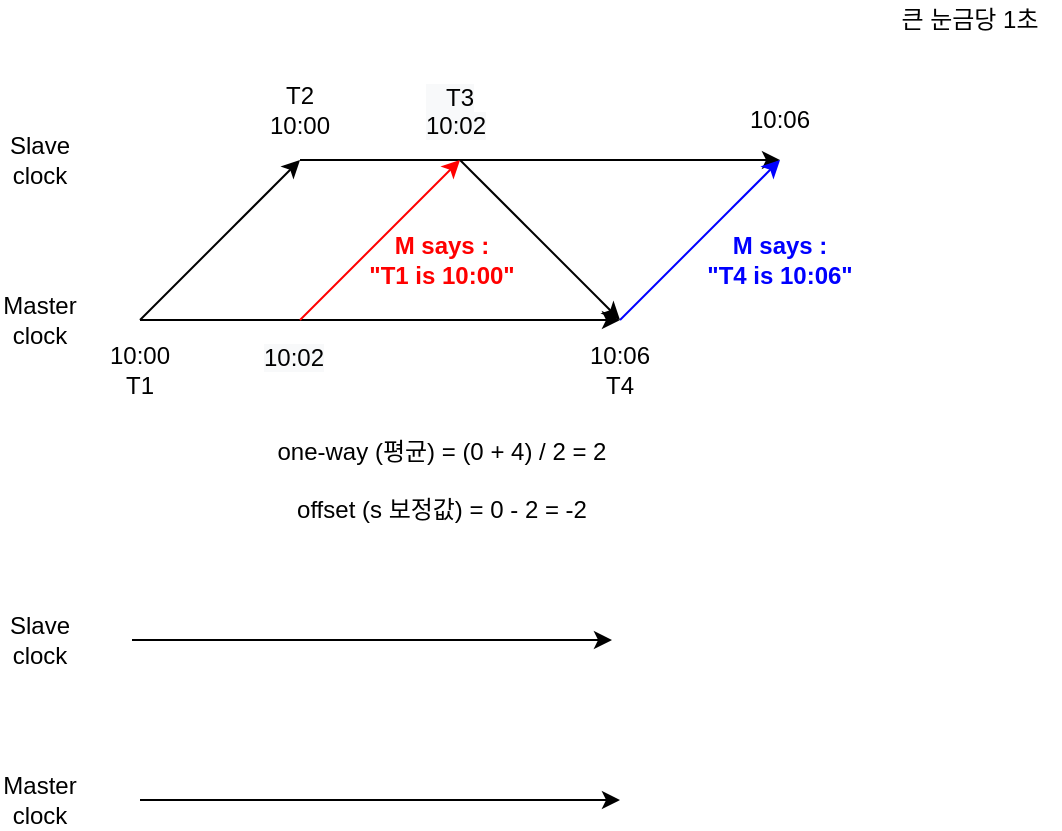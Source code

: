 <mxfile version="14.6.13" type="device"><diagram id="1G_0OKYX57y6i_F3P9Qh" name="페이지-1"><mxGraphModel dx="768" dy="482" grid="1" gridSize="10" guides="1" tooltips="1" connect="1" arrows="1" fold="1" page="1" pageScale="1" pageWidth="827" pageHeight="1169" math="0" shadow="0"><root><mxCell id="0"/><mxCell id="1" parent="0"/><mxCell id="Bbq57pfcXaRn1iT8yfsT-1" value="" style="endArrow=classic;html=1;" edge="1" parent="1"><mxGeometry width="50" height="50" relative="1" as="geometry"><mxPoint x="200" y="200" as="sourcePoint"/><mxPoint x="440" y="200" as="targetPoint"/></mxGeometry></mxCell><mxCell id="Bbq57pfcXaRn1iT8yfsT-2" value="" style="endArrow=classic;html=1;" edge="1" parent="1"><mxGeometry width="50" height="50" relative="1" as="geometry"><mxPoint x="280" y="120" as="sourcePoint"/><mxPoint x="520" y="120" as="targetPoint"/></mxGeometry></mxCell><mxCell id="Bbq57pfcXaRn1iT8yfsT-3" value="큰 눈금당 1초" style="text;html=1;strokeColor=none;fillColor=none;align=center;verticalAlign=middle;whiteSpace=wrap;rounded=0;" vertex="1" parent="1"><mxGeometry x="570" y="40" width="90" height="20" as="geometry"/></mxCell><mxCell id="Bbq57pfcXaRn1iT8yfsT-4" value="" style="endArrow=classic;html=1;" edge="1" parent="1"><mxGeometry width="50" height="50" relative="1" as="geometry"><mxPoint x="200" y="200" as="sourcePoint"/><mxPoint x="280" y="120" as="targetPoint"/></mxGeometry></mxCell><mxCell id="Bbq57pfcXaRn1iT8yfsT-5" value="" style="endArrow=classic;html=1;fillColor=#f8cecc;strokeColor=#FF0000;" edge="1" parent="1"><mxGeometry width="50" height="50" relative="1" as="geometry"><mxPoint x="280" y="200" as="sourcePoint"/><mxPoint x="360" y="120" as="targetPoint"/></mxGeometry></mxCell><mxCell id="Bbq57pfcXaRn1iT8yfsT-6" value="" style="endArrow=classic;html=1;strokeColor=#0000FF;" edge="1" parent="1"><mxGeometry width="50" height="50" relative="1" as="geometry"><mxPoint x="440" y="200" as="sourcePoint"/><mxPoint x="520" y="120" as="targetPoint"/></mxGeometry></mxCell><mxCell id="Bbq57pfcXaRn1iT8yfsT-7" value="" style="endArrow=classic;html=1;" edge="1" parent="1"><mxGeometry width="50" height="50" relative="1" as="geometry"><mxPoint x="360" y="120" as="sourcePoint"/><mxPoint x="440" y="200" as="targetPoint"/></mxGeometry></mxCell><mxCell id="Bbq57pfcXaRn1iT8yfsT-8" value="10:00&lt;br&gt;T1" style="text;html=1;strokeColor=none;fillColor=none;align=center;verticalAlign=middle;whiteSpace=wrap;rounded=0;" vertex="1" parent="1"><mxGeometry x="180" y="215" width="40" height="20" as="geometry"/></mxCell><mxCell id="Bbq57pfcXaRn1iT8yfsT-9" value="Master clock" style="text;html=1;strokeColor=none;fillColor=none;align=center;verticalAlign=middle;whiteSpace=wrap;rounded=0;" vertex="1" parent="1"><mxGeometry x="130" y="190" width="40" height="20" as="geometry"/></mxCell><mxCell id="Bbq57pfcXaRn1iT8yfsT-10" value="Slave&lt;br&gt;clock" style="text;html=1;strokeColor=none;fillColor=none;align=center;verticalAlign=middle;whiteSpace=wrap;rounded=0;" vertex="1" parent="1"><mxGeometry x="130" y="110" width="40" height="20" as="geometry"/></mxCell><mxCell id="Bbq57pfcXaRn1iT8yfsT-11" value="T2&lt;br&gt;10:00" style="text;html=1;strokeColor=none;fillColor=none;align=center;verticalAlign=middle;whiteSpace=wrap;rounded=0;" vertex="1" parent="1"><mxGeometry x="260" y="85" width="40" height="20" as="geometry"/></mxCell><mxCell id="Bbq57pfcXaRn1iT8yfsT-12" value="10:06" style="text;html=1;strokeColor=none;fillColor=none;align=center;verticalAlign=middle;whiteSpace=wrap;rounded=0;" vertex="1" parent="1"><mxGeometry x="500" y="90" width="40" height="20" as="geometry"/></mxCell><mxCell id="Bbq57pfcXaRn1iT8yfsT-13" value="10:06&lt;br&gt;T4" style="text;html=1;strokeColor=none;fillColor=none;align=center;verticalAlign=middle;whiteSpace=wrap;rounded=0;" vertex="1" parent="1"><mxGeometry x="420" y="215" width="40" height="20" as="geometry"/></mxCell><mxCell id="Bbq57pfcXaRn1iT8yfsT-14" value="&lt;span style=&quot;color: rgb(0 , 0 , 0) ; font-family: &amp;#34;helvetica&amp;#34; ; font-size: 12px ; font-style: normal ; font-weight: 400 ; letter-spacing: normal ; text-align: center ; text-indent: 0px ; text-transform: none ; word-spacing: 0px ; background-color: rgb(248 , 249 , 250) ; display: inline ; float: none&quot;&gt;10:02&lt;/span&gt;" style="text;whiteSpace=wrap;html=1;" vertex="1" parent="1"><mxGeometry x="260" y="205" width="60" height="30" as="geometry"/></mxCell><mxCell id="Bbq57pfcXaRn1iT8yfsT-15" value="&lt;span style=&quot;color: rgb(0 , 0 , 0) ; font-family: &amp;#34;helvetica&amp;#34; ; font-size: 12px ; font-style: normal ; font-weight: 400 ; letter-spacing: normal ; text-align: center ; text-indent: 0px ; text-transform: none ; word-spacing: 0px ; background-color: rgb(248 , 249 , 250) ; display: inline ; float: none&quot;&gt;&amp;nbsp; &amp;nbsp;T3&lt;br&gt;10:02&lt;/span&gt;" style="text;whiteSpace=wrap;html=1;" vertex="1" parent="1"><mxGeometry x="341" y="75" width="60" height="30" as="geometry"/></mxCell><mxCell id="Bbq57pfcXaRn1iT8yfsT-18" value="&lt;b&gt;&lt;font color=&quot;#ff0000&quot;&gt;M says : &lt;br&gt;&quot;T1 is 10:00&quot;&lt;/font&gt;&lt;/b&gt;" style="text;html=1;strokeColor=none;fillColor=none;align=center;verticalAlign=middle;whiteSpace=wrap;rounded=0;" vertex="1" parent="1"><mxGeometry x="301" y="160" width="100" height="20" as="geometry"/></mxCell><mxCell id="Bbq57pfcXaRn1iT8yfsT-19" value="&lt;b&gt;&lt;font color=&quot;#0000ff&quot;&gt;M says : &lt;br&gt;&quot;T4 is 10:06&quot;&lt;/font&gt;&lt;/b&gt;" style="text;html=1;strokeColor=none;fillColor=none;align=center;verticalAlign=middle;whiteSpace=wrap;rounded=0;" vertex="1" parent="1"><mxGeometry x="470" y="160" width="100" height="20" as="geometry"/></mxCell><mxCell id="Bbq57pfcXaRn1iT8yfsT-21" value="one-way (평균) = (0 + 4) / 2 = 2&lt;br&gt;&lt;br&gt;offset (s 보정값) = 0 - 2 = -2" style="text;html=1;strokeColor=none;fillColor=none;align=center;verticalAlign=middle;whiteSpace=wrap;rounded=0;" vertex="1" parent="1"><mxGeometry x="266" y="270" width="170" height="20" as="geometry"/></mxCell><mxCell id="Bbq57pfcXaRn1iT8yfsT-22" value="" style="endArrow=classic;html=1;" edge="1" parent="1"><mxGeometry width="50" height="50" relative="1" as="geometry"><mxPoint x="200" y="440" as="sourcePoint"/><mxPoint x="440" y="440" as="targetPoint"/></mxGeometry></mxCell><mxCell id="Bbq57pfcXaRn1iT8yfsT-23" value="" style="endArrow=classic;html=1;" edge="1" parent="1"><mxGeometry width="50" height="50" relative="1" as="geometry"><mxPoint x="196" y="360" as="sourcePoint"/><mxPoint x="436" y="360" as="targetPoint"/></mxGeometry></mxCell><mxCell id="Bbq57pfcXaRn1iT8yfsT-24" value="Master clock" style="text;html=1;strokeColor=none;fillColor=none;align=center;verticalAlign=middle;whiteSpace=wrap;rounded=0;" vertex="1" parent="1"><mxGeometry x="130" y="430" width="40" height="20" as="geometry"/></mxCell><mxCell id="Bbq57pfcXaRn1iT8yfsT-25" value="Slave&lt;br&gt;clock" style="text;html=1;strokeColor=none;fillColor=none;align=center;verticalAlign=middle;whiteSpace=wrap;rounded=0;" vertex="1" parent="1"><mxGeometry x="130" y="350" width="40" height="20" as="geometry"/></mxCell></root></mxGraphModel></diagram></mxfile>